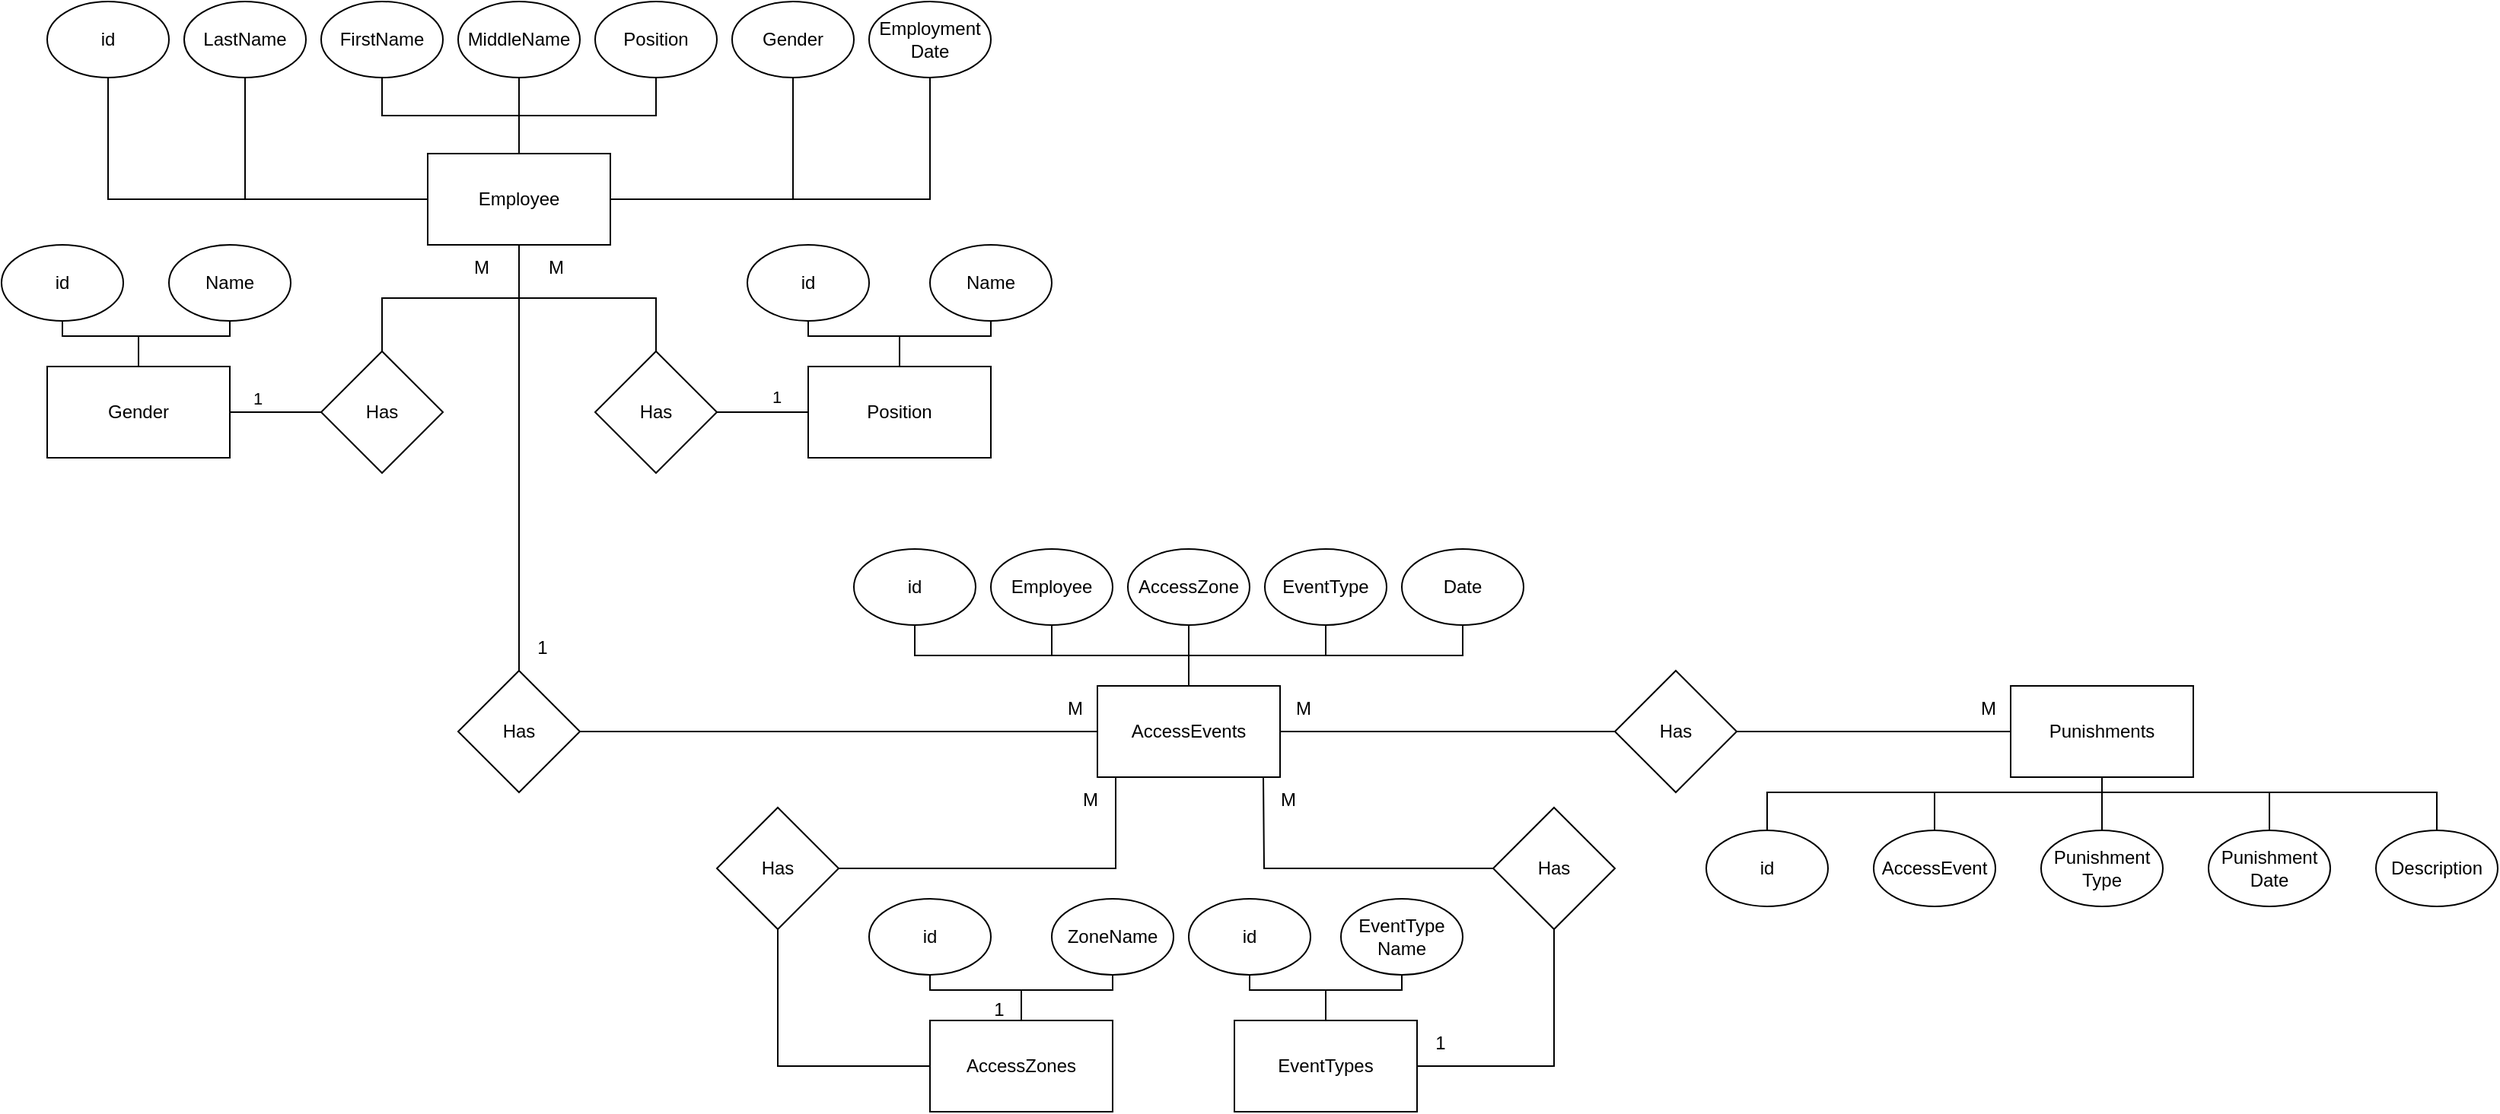 <mxfile version="22.0.8" type="github">
  <diagram name="Страница — 1" id="ruTBbqG2Ntu0pOw1rol_">
    <mxGraphModel dx="2049" dy="1114" grid="0" gridSize="10" guides="0" tooltips="1" connect="1" arrows="1" fold="1" page="1" pageScale="1" pageWidth="827" pageHeight="1169" math="0" shadow="0">
      <root>
        <mxCell id="0" />
        <mxCell id="1" parent="0" />
        <mxCell id="t8yPPD6toRY0862Z4pK3-11" value="id" style="ellipse;whiteSpace=wrap;html=1;" parent="1" vertex="1">
          <mxGeometry x="80" y="120" width="80" height="50" as="geometry" />
        </mxCell>
        <mxCell id="t8yPPD6toRY0862Z4pK3-12" value="LastName" style="ellipse;whiteSpace=wrap;html=1;" parent="1" vertex="1">
          <mxGeometry x="170" y="120" width="80" height="50" as="geometry" />
        </mxCell>
        <mxCell id="t8yPPD6toRY0862Z4pK3-13" value="FirstName" style="ellipse;whiteSpace=wrap;html=1;" parent="1" vertex="1">
          <mxGeometry x="260" y="120" width="80" height="50" as="geometry" />
        </mxCell>
        <mxCell id="t8yPPD6toRY0862Z4pK3-14" value="MiddleName" style="ellipse;whiteSpace=wrap;html=1;" parent="1" vertex="1">
          <mxGeometry x="350" y="120" width="80" height="50" as="geometry" />
        </mxCell>
        <mxCell id="t8yPPD6toRY0862Z4pK3-15" value="Position" style="ellipse;whiteSpace=wrap;html=1;" parent="1" vertex="1">
          <mxGeometry x="440" y="120" width="80" height="50" as="geometry" />
        </mxCell>
        <mxCell id="t8yPPD6toRY0862Z4pK3-16" value="Gender" style="ellipse;whiteSpace=wrap;html=1;" parent="1" vertex="1">
          <mxGeometry x="530" y="120" width="80" height="50" as="geometry" />
        </mxCell>
        <mxCell id="t8yPPD6toRY0862Z4pK3-17" value="Employment&lt;br&gt;Date" style="ellipse;whiteSpace=wrap;html=1;" parent="1" vertex="1">
          <mxGeometry x="620" y="120" width="80" height="50" as="geometry" />
        </mxCell>
        <mxCell id="t8yPPD6toRY0862Z4pK3-20" style="edgeStyle=orthogonalEdgeStyle;rounded=0;orthogonalLoop=1;jettySize=auto;html=1;endArrow=none;endFill=0;" parent="1" source="t8yPPD6toRY0862Z4pK3-18" target="t8yPPD6toRY0862Z4pK3-11" edge="1">
          <mxGeometry relative="1" as="geometry" />
        </mxCell>
        <mxCell id="t8yPPD6toRY0862Z4pK3-22" value="" style="edgeStyle=orthogonalEdgeStyle;rounded=0;orthogonalLoop=1;jettySize=auto;html=1;endArrow=none;endFill=0;" parent="1" source="t8yPPD6toRY0862Z4pK3-18" target="t8yPPD6toRY0862Z4pK3-12" edge="1">
          <mxGeometry relative="1" as="geometry">
            <mxPoint x="400" y="200" as="targetPoint" />
          </mxGeometry>
        </mxCell>
        <mxCell id="t8yPPD6toRY0862Z4pK3-24" value="" style="edgeStyle=orthogonalEdgeStyle;rounded=0;orthogonalLoop=1;jettySize=auto;html=1;endArrow=none;endFill=0;" parent="1" source="t8yPPD6toRY0862Z4pK3-18" target="t8yPPD6toRY0862Z4pK3-13" edge="1">
          <mxGeometry relative="1" as="geometry" />
        </mxCell>
        <mxCell id="t8yPPD6toRY0862Z4pK3-25" style="edgeStyle=orthogonalEdgeStyle;rounded=0;orthogonalLoop=1;jettySize=auto;html=1;endArrow=none;endFill=0;" parent="1" source="t8yPPD6toRY0862Z4pK3-18" target="t8yPPD6toRY0862Z4pK3-14" edge="1">
          <mxGeometry relative="1" as="geometry" />
        </mxCell>
        <mxCell id="t8yPPD6toRY0862Z4pK3-26" style="edgeStyle=orthogonalEdgeStyle;rounded=0;orthogonalLoop=1;jettySize=auto;html=1;endArrow=none;endFill=0;" parent="1" source="t8yPPD6toRY0862Z4pK3-18" target="t8yPPD6toRY0862Z4pK3-15" edge="1">
          <mxGeometry relative="1" as="geometry" />
        </mxCell>
        <mxCell id="t8yPPD6toRY0862Z4pK3-27" style="edgeStyle=orthogonalEdgeStyle;rounded=0;orthogonalLoop=1;jettySize=auto;html=1;endArrow=none;endFill=0;" parent="1" source="t8yPPD6toRY0862Z4pK3-18" target="t8yPPD6toRY0862Z4pK3-16" edge="1">
          <mxGeometry relative="1" as="geometry" />
        </mxCell>
        <mxCell id="t8yPPD6toRY0862Z4pK3-28" style="edgeStyle=orthogonalEdgeStyle;rounded=0;orthogonalLoop=1;jettySize=auto;html=1;endArrow=none;endFill=0;" parent="1" source="t8yPPD6toRY0862Z4pK3-18" target="t8yPPD6toRY0862Z4pK3-17" edge="1">
          <mxGeometry relative="1" as="geometry" />
        </mxCell>
        <mxCell id="t8yPPD6toRY0862Z4pK3-33" style="edgeStyle=orthogonalEdgeStyle;rounded=0;orthogonalLoop=1;jettySize=auto;html=1;endArrow=none;endFill=0;" parent="1" source="t8yPPD6toRY0862Z4pK3-18" target="t8yPPD6toRY0862Z4pK3-32" edge="1">
          <mxGeometry relative="1" as="geometry" />
        </mxCell>
        <mxCell id="t8yPPD6toRY0862Z4pK3-48" style="edgeStyle=orthogonalEdgeStyle;rounded=0;orthogonalLoop=1;jettySize=auto;html=1;endArrow=none;endFill=0;" parent="1" source="t8yPPD6toRY0862Z4pK3-18" target="t8yPPD6toRY0862Z4pK3-47" edge="1">
          <mxGeometry relative="1" as="geometry" />
        </mxCell>
        <mxCell id="t8yPPD6toRY0862Z4pK3-18" value="Employee" style="rounded=0;whiteSpace=wrap;html=1;" parent="1" vertex="1">
          <mxGeometry x="330" y="220" width="120" height="60" as="geometry" />
        </mxCell>
        <mxCell id="t8yPPD6toRY0862Z4pK3-38" style="edgeStyle=orthogonalEdgeStyle;rounded=0;orthogonalLoop=1;jettySize=auto;html=1;endArrow=none;endFill=0;" parent="1" source="t8yPPD6toRY0862Z4pK3-32" target="t8yPPD6toRY0862Z4pK3-37" edge="1">
          <mxGeometry relative="1" as="geometry" />
        </mxCell>
        <mxCell id="t8yPPD6toRY0862Z4pK3-96" value="1" style="edgeLabel;html=1;align=center;verticalAlign=middle;resizable=0;points=[];" parent="t8yPPD6toRY0862Z4pK3-38" vertex="1" connectable="0">
          <mxGeometry x="0.303" relative="1" as="geometry">
            <mxPoint y="-10" as="offset" />
          </mxGeometry>
        </mxCell>
        <mxCell id="t8yPPD6toRY0862Z4pK3-32" value="Has" style="rhombus;whiteSpace=wrap;html=1;" parent="1" vertex="1">
          <mxGeometry x="440" y="350" width="80" height="80" as="geometry" />
        </mxCell>
        <mxCell id="t8yPPD6toRY0862Z4pK3-35" value="id" style="ellipse;whiteSpace=wrap;html=1;" parent="1" vertex="1">
          <mxGeometry x="540" y="280" width="80" height="50" as="geometry" />
        </mxCell>
        <mxCell id="t8yPPD6toRY0862Z4pK3-36" value="Name" style="ellipse;whiteSpace=wrap;html=1;" parent="1" vertex="1">
          <mxGeometry x="660" y="280" width="80" height="50" as="geometry" />
        </mxCell>
        <mxCell id="t8yPPD6toRY0862Z4pK3-39" style="edgeStyle=orthogonalEdgeStyle;rounded=0;orthogonalLoop=1;jettySize=auto;html=1;endArrow=none;endFill=0;" parent="1" source="t8yPPD6toRY0862Z4pK3-37" target="t8yPPD6toRY0862Z4pK3-35" edge="1">
          <mxGeometry relative="1" as="geometry" />
        </mxCell>
        <mxCell id="t8yPPD6toRY0862Z4pK3-40" style="edgeStyle=orthogonalEdgeStyle;rounded=0;orthogonalLoop=1;jettySize=auto;html=1;endArrow=none;endFill=0;" parent="1" source="t8yPPD6toRY0862Z4pK3-37" target="t8yPPD6toRY0862Z4pK3-36" edge="1">
          <mxGeometry relative="1" as="geometry" />
        </mxCell>
        <mxCell id="t8yPPD6toRY0862Z4pK3-37" value="Position" style="rounded=0;whiteSpace=wrap;html=1;" parent="1" vertex="1">
          <mxGeometry x="580" y="360" width="120" height="60" as="geometry" />
        </mxCell>
        <mxCell id="t8yPPD6toRY0862Z4pK3-42" value="id" style="ellipse;whiteSpace=wrap;html=1;" parent="1" vertex="1">
          <mxGeometry x="50" y="280" width="80" height="50" as="geometry" />
        </mxCell>
        <mxCell id="t8yPPD6toRY0862Z4pK3-43" value="Name" style="ellipse;whiteSpace=wrap;html=1;" parent="1" vertex="1">
          <mxGeometry x="160" y="280" width="80" height="50" as="geometry" />
        </mxCell>
        <mxCell id="t8yPPD6toRY0862Z4pK3-45" style="edgeStyle=orthogonalEdgeStyle;rounded=0;orthogonalLoop=1;jettySize=auto;html=1;endArrow=none;endFill=0;" parent="1" source="t8yPPD6toRY0862Z4pK3-44" target="t8yPPD6toRY0862Z4pK3-43" edge="1">
          <mxGeometry relative="1" as="geometry" />
        </mxCell>
        <mxCell id="t8yPPD6toRY0862Z4pK3-46" style="edgeStyle=orthogonalEdgeStyle;rounded=0;orthogonalLoop=1;jettySize=auto;html=1;endArrow=none;endFill=0;" parent="1" source="t8yPPD6toRY0862Z4pK3-44" target="t8yPPD6toRY0862Z4pK3-42" edge="1">
          <mxGeometry relative="1" as="geometry" />
        </mxCell>
        <mxCell id="t8yPPD6toRY0862Z4pK3-44" value="Gender" style="rounded=0;whiteSpace=wrap;html=1;" parent="1" vertex="1">
          <mxGeometry x="80" y="360" width="120" height="60" as="geometry" />
        </mxCell>
        <mxCell id="t8yPPD6toRY0862Z4pK3-49" style="edgeStyle=orthogonalEdgeStyle;rounded=0;orthogonalLoop=1;jettySize=auto;html=1;endArrow=none;endFill=0;" parent="1" source="t8yPPD6toRY0862Z4pK3-47" target="t8yPPD6toRY0862Z4pK3-44" edge="1">
          <mxGeometry relative="1" as="geometry" />
        </mxCell>
        <mxCell id="t8yPPD6toRY0862Z4pK3-47" value="Has" style="rhombus;whiteSpace=wrap;html=1;" parent="1" vertex="1">
          <mxGeometry x="260" y="350" width="80" height="80" as="geometry" />
        </mxCell>
        <mxCell id="t8yPPD6toRY0862Z4pK3-56" style="edgeStyle=orthogonalEdgeStyle;rounded=0;orthogonalLoop=1;jettySize=auto;html=1;endArrow=none;endFill=0;" parent="1" source="t8yPPD6toRY0862Z4pK3-52" target="t8yPPD6toRY0862Z4pK3-53" edge="1">
          <mxGeometry relative="1" as="geometry" />
        </mxCell>
        <mxCell id="t8yPPD6toRY0862Z4pK3-57" style="edgeStyle=orthogonalEdgeStyle;rounded=0;orthogonalLoop=1;jettySize=auto;html=1;endArrow=none;endFill=0;" parent="1" source="t8yPPD6toRY0862Z4pK3-52" target="t8yPPD6toRY0862Z4pK3-54" edge="1">
          <mxGeometry relative="1" as="geometry" />
        </mxCell>
        <mxCell id="t8yPPD6toRY0862Z4pK3-83" style="edgeStyle=orthogonalEdgeStyle;rounded=0;orthogonalLoop=1;jettySize=auto;html=1;endArrow=none;endFill=0;" parent="1" source="t8yPPD6toRY0862Z4pK3-52" target="t8yPPD6toRY0862Z4pK3-80" edge="1">
          <mxGeometry relative="1" as="geometry" />
        </mxCell>
        <mxCell id="t8yPPD6toRY0862Z4pK3-52" value="AccessZones" style="rounded=0;whiteSpace=wrap;html=1;" parent="1" vertex="1">
          <mxGeometry x="660" y="790" width="120" height="60" as="geometry" />
        </mxCell>
        <mxCell id="t8yPPD6toRY0862Z4pK3-53" value="id" style="ellipse;whiteSpace=wrap;html=1;" parent="1" vertex="1">
          <mxGeometry x="620" y="710" width="80" height="50" as="geometry" />
        </mxCell>
        <mxCell id="t8yPPD6toRY0862Z4pK3-54" value="ZoneName" style="ellipse;whiteSpace=wrap;html=1;" parent="1" vertex="1">
          <mxGeometry x="740" y="710" width="80" height="50" as="geometry" />
        </mxCell>
        <mxCell id="t8yPPD6toRY0862Z4pK3-61" style="edgeStyle=orthogonalEdgeStyle;rounded=0;orthogonalLoop=1;jettySize=auto;html=1;endArrow=none;endFill=0;" parent="1" source="t8yPPD6toRY0862Z4pK3-58" target="t8yPPD6toRY0862Z4pK3-59" edge="1">
          <mxGeometry relative="1" as="geometry" />
        </mxCell>
        <mxCell id="t8yPPD6toRY0862Z4pK3-62" style="edgeStyle=orthogonalEdgeStyle;rounded=0;orthogonalLoop=1;jettySize=auto;html=1;endArrow=none;endFill=0;" parent="1" source="t8yPPD6toRY0862Z4pK3-58" target="t8yPPD6toRY0862Z4pK3-60" edge="1">
          <mxGeometry relative="1" as="geometry" />
        </mxCell>
        <mxCell id="t8yPPD6toRY0862Z4pK3-85" style="edgeStyle=orthogonalEdgeStyle;rounded=0;orthogonalLoop=1;jettySize=auto;html=1;endArrow=none;endFill=0;" parent="1" source="t8yPPD6toRY0862Z4pK3-58" target="t8yPPD6toRY0862Z4pK3-84" edge="1">
          <mxGeometry relative="1" as="geometry" />
        </mxCell>
        <mxCell id="t8yPPD6toRY0862Z4pK3-58" value="EventTypes" style="rounded=0;whiteSpace=wrap;html=1;" parent="1" vertex="1">
          <mxGeometry x="860" y="790" width="120" height="60" as="geometry" />
        </mxCell>
        <mxCell id="t8yPPD6toRY0862Z4pK3-59" value="id" style="ellipse;whiteSpace=wrap;html=1;" parent="1" vertex="1">
          <mxGeometry x="830" y="710" width="80" height="50" as="geometry" />
        </mxCell>
        <mxCell id="t8yPPD6toRY0862Z4pK3-60" value="EventType&lt;br&gt;Name" style="ellipse;whiteSpace=wrap;html=1;" parent="1" vertex="1">
          <mxGeometry x="930" y="710" width="80" height="50" as="geometry" />
        </mxCell>
        <mxCell id="rt4eECdTH0aRAMeesFOD-6" style="edgeStyle=orthogonalEdgeStyle;rounded=0;orthogonalLoop=1;jettySize=auto;html=1;endArrow=none;endFill=0;" parent="1" source="t8yPPD6toRY0862Z4pK3-63" target="t8yPPD6toRY0862Z4pK3-66" edge="1">
          <mxGeometry relative="1" as="geometry">
            <Array as="points">
              <mxPoint x="830" y="550" />
              <mxPoint x="830" y="550" />
            </Array>
          </mxGeometry>
        </mxCell>
        <mxCell id="rt4eECdTH0aRAMeesFOD-7" style="edgeStyle=orthogonalEdgeStyle;rounded=0;orthogonalLoop=1;jettySize=auto;html=1;entryX=0.5;entryY=1;entryDx=0;entryDy=0;endArrow=none;endFill=0;" parent="1" source="t8yPPD6toRY0862Z4pK3-63" target="t8yPPD6toRY0862Z4pK3-65" edge="1">
          <mxGeometry relative="1" as="geometry" />
        </mxCell>
        <mxCell id="rt4eECdTH0aRAMeesFOD-8" style="edgeStyle=orthogonalEdgeStyle;rounded=0;orthogonalLoop=1;jettySize=auto;html=1;endArrow=none;endFill=0;" parent="1" source="t8yPPD6toRY0862Z4pK3-63" target="t8yPPD6toRY0862Z4pK3-64" edge="1">
          <mxGeometry relative="1" as="geometry">
            <Array as="points">
              <mxPoint x="830" y="550" />
              <mxPoint x="650" y="550" />
            </Array>
          </mxGeometry>
        </mxCell>
        <mxCell id="rt4eECdTH0aRAMeesFOD-9" style="edgeStyle=orthogonalEdgeStyle;rounded=0;orthogonalLoop=1;jettySize=auto;html=1;endArrow=none;endFill=0;" parent="1" source="t8yPPD6toRY0862Z4pK3-63" target="t8yPPD6toRY0862Z4pK3-67" edge="1">
          <mxGeometry relative="1" as="geometry" />
        </mxCell>
        <mxCell id="rt4eECdTH0aRAMeesFOD-10" style="edgeStyle=orthogonalEdgeStyle;rounded=0;orthogonalLoop=1;jettySize=auto;html=1;endArrow=none;endFill=0;" parent="1" source="t8yPPD6toRY0862Z4pK3-63" target="t8yPPD6toRY0862Z4pK3-68" edge="1">
          <mxGeometry relative="1" as="geometry">
            <Array as="points">
              <mxPoint x="830" y="550" />
              <mxPoint x="1010" y="550" />
            </Array>
          </mxGeometry>
        </mxCell>
        <mxCell id="rt4eECdTH0aRAMeesFOD-22" style="edgeStyle=orthogonalEdgeStyle;rounded=0;orthogonalLoop=1;jettySize=auto;html=1;endArrow=none;endFill=0;" parent="1" source="t8yPPD6toRY0862Z4pK3-63" edge="1">
          <mxGeometry relative="1" as="geometry">
            <mxPoint x="1110" y="600.0" as="targetPoint" />
          </mxGeometry>
        </mxCell>
        <mxCell id="t8yPPD6toRY0862Z4pK3-63" value="AccessEvents" style="rounded=0;whiteSpace=wrap;html=1;" parent="1" vertex="1">
          <mxGeometry x="770" y="570" width="120" height="60" as="geometry" />
        </mxCell>
        <mxCell id="t8yPPD6toRY0862Z4pK3-64" value="id" style="ellipse;whiteSpace=wrap;html=1;" parent="1" vertex="1">
          <mxGeometry x="610" y="480" width="80" height="50" as="geometry" />
        </mxCell>
        <mxCell id="t8yPPD6toRY0862Z4pK3-65" value="Employee" style="ellipse;whiteSpace=wrap;html=1;" parent="1" vertex="1">
          <mxGeometry x="700" y="480" width="80" height="50" as="geometry" />
        </mxCell>
        <mxCell id="t8yPPD6toRY0862Z4pK3-66" value="AccessZone" style="ellipse;whiteSpace=wrap;html=1;" parent="1" vertex="1">
          <mxGeometry x="790" y="480" width="80" height="50" as="geometry" />
        </mxCell>
        <mxCell id="t8yPPD6toRY0862Z4pK3-67" value="EventType" style="ellipse;whiteSpace=wrap;html=1;" parent="1" vertex="1">
          <mxGeometry x="880" y="480" width="80" height="50" as="geometry" />
        </mxCell>
        <mxCell id="t8yPPD6toRY0862Z4pK3-68" value="Date" style="ellipse;whiteSpace=wrap;html=1;" parent="1" vertex="1">
          <mxGeometry x="970" y="480" width="80" height="50" as="geometry" />
        </mxCell>
        <mxCell id="t8yPPD6toRY0862Z4pK3-76" style="edgeStyle=orthogonalEdgeStyle;rounded=0;orthogonalLoop=1;jettySize=auto;html=1;endArrow=none;endFill=0;" parent="1" source="t8yPPD6toRY0862Z4pK3-75" target="t8yPPD6toRY0862Z4pK3-18" edge="1">
          <mxGeometry relative="1" as="geometry" />
        </mxCell>
        <mxCell id="t8yPPD6toRY0862Z4pK3-79" style="edgeStyle=orthogonalEdgeStyle;rounded=0;orthogonalLoop=1;jettySize=auto;html=1;endArrow=none;endFill=0;" parent="1" source="t8yPPD6toRY0862Z4pK3-75" target="t8yPPD6toRY0862Z4pK3-63" edge="1">
          <mxGeometry relative="1" as="geometry">
            <mxPoint x="390" y="690" as="targetPoint" />
          </mxGeometry>
        </mxCell>
        <mxCell id="t8yPPD6toRY0862Z4pK3-75" value="Has" style="rhombus;whiteSpace=wrap;html=1;" parent="1" vertex="1">
          <mxGeometry x="350" y="560" width="80" height="80" as="geometry" />
        </mxCell>
        <mxCell id="t8yPPD6toRY0862Z4pK3-81" style="edgeStyle=orthogonalEdgeStyle;rounded=0;orthogonalLoop=1;jettySize=auto;html=1;endArrow=none;endFill=0;exitX=1;exitY=0.5;exitDx=0;exitDy=0;" parent="1" source="t8yPPD6toRY0862Z4pK3-80" edge="1">
          <mxGeometry relative="1" as="geometry">
            <mxPoint x="780" y="630" as="targetPoint" />
            <mxPoint x="680" y="690" as="sourcePoint" />
            <Array as="points">
              <mxPoint x="782" y="690" />
            </Array>
          </mxGeometry>
        </mxCell>
        <mxCell id="t8yPPD6toRY0862Z4pK3-80" value="Has" style="rhombus;whiteSpace=wrap;html=1;" parent="1" vertex="1">
          <mxGeometry x="520" y="650" width="80" height="80" as="geometry" />
        </mxCell>
        <mxCell id="t8yPPD6toRY0862Z4pK3-86" style="edgeStyle=orthogonalEdgeStyle;rounded=0;orthogonalLoop=1;jettySize=auto;html=1;endArrow=none;endFill=0;" parent="1" source="t8yPPD6toRY0862Z4pK3-84" edge="1">
          <mxGeometry relative="1" as="geometry">
            <mxPoint x="879" y="630" as="targetPoint" />
          </mxGeometry>
        </mxCell>
        <mxCell id="t8yPPD6toRY0862Z4pK3-84" value="Has" style="rhombus;whiteSpace=wrap;html=1;" parent="1" vertex="1">
          <mxGeometry x="1030" y="650" width="80" height="80" as="geometry" />
        </mxCell>
        <mxCell id="t8yPPD6toRY0862Z4pK3-97" value="1" style="edgeLabel;html=1;align=center;verticalAlign=middle;resizable=0;points=[];" parent="1" vertex="1" connectable="0">
          <mxGeometry x="569.13" y="390" as="geometry">
            <mxPoint x="-351" y="-9" as="offset" />
          </mxGeometry>
        </mxCell>
        <mxCell id="t8yPPD6toRY0862Z4pK3-98" value="М" style="text;html=1;align=center;verticalAlign=middle;resizable=0;points=[];autosize=1;strokeColor=none;fillColor=none;" parent="1" vertex="1">
          <mxGeometry x="350" y="280" width="30" height="30" as="geometry" />
        </mxCell>
        <mxCell id="t8yPPD6toRY0862Z4pK3-100" value="1" style="text;html=1;align=center;verticalAlign=middle;resizable=0;points=[];autosize=1;strokeColor=none;fillColor=none;" parent="1" vertex="1">
          <mxGeometry x="690" y="768" width="30" height="30" as="geometry" />
        </mxCell>
        <mxCell id="t8yPPD6toRY0862Z4pK3-102" value="1" style="text;html=1;align=center;verticalAlign=middle;resizable=0;points=[];autosize=1;strokeColor=none;fillColor=none;" parent="1" vertex="1">
          <mxGeometry x="980" y="790" width="30" height="30" as="geometry" />
        </mxCell>
        <mxCell id="t8yPPD6toRY0862Z4pK3-104" value="1" style="text;html=1;align=center;verticalAlign=middle;resizable=0;points=[];autosize=1;strokeColor=none;fillColor=none;" parent="1" vertex="1">
          <mxGeometry x="390" y="530" width="30" height="30" as="geometry" />
        </mxCell>
        <mxCell id="t8yPPD6toRY0862Z4pK3-105" value="М" style="text;html=1;align=center;verticalAlign=middle;resizable=0;points=[];autosize=1;strokeColor=none;fillColor=none;" parent="1" vertex="1">
          <mxGeometry x="399" y="280" width="30" height="30" as="geometry" />
        </mxCell>
        <mxCell id="rt4eECdTH0aRAMeesFOD-16" style="edgeStyle=orthogonalEdgeStyle;rounded=0;orthogonalLoop=1;jettySize=auto;html=1;entryX=0.5;entryY=0;entryDx=0;entryDy=0;endArrow=none;endFill=0;" parent="1" source="rt4eECdTH0aRAMeesFOD-1" target="rt4eECdTH0aRAMeesFOD-5" edge="1">
          <mxGeometry relative="1" as="geometry" />
        </mxCell>
        <mxCell id="rt4eECdTH0aRAMeesFOD-17" style="edgeStyle=orthogonalEdgeStyle;rounded=0;orthogonalLoop=1;jettySize=auto;html=1;entryX=0.5;entryY=0;entryDx=0;entryDy=0;endArrow=none;endFill=0;" parent="1" source="rt4eECdTH0aRAMeesFOD-1" target="rt4eECdTH0aRAMeesFOD-4" edge="1">
          <mxGeometry relative="1" as="geometry">
            <Array as="points">
              <mxPoint x="1430" y="640" />
              <mxPoint x="1320" y="640" />
            </Array>
          </mxGeometry>
        </mxCell>
        <mxCell id="rt4eECdTH0aRAMeesFOD-18" style="edgeStyle=orthogonalEdgeStyle;rounded=0;orthogonalLoop=1;jettySize=auto;html=1;endArrow=none;endFill=0;" parent="1" source="rt4eECdTH0aRAMeesFOD-1" target="rt4eECdTH0aRAMeesFOD-3" edge="1">
          <mxGeometry relative="1" as="geometry">
            <Array as="points">
              <mxPoint x="1430" y="640" />
              <mxPoint x="1210" y="640" />
            </Array>
          </mxGeometry>
        </mxCell>
        <mxCell id="rt4eECdTH0aRAMeesFOD-19" style="edgeStyle=orthogonalEdgeStyle;rounded=0;orthogonalLoop=1;jettySize=auto;html=1;endArrow=none;endFill=0;" parent="1" source="rt4eECdTH0aRAMeesFOD-1" target="rt4eECdTH0aRAMeesFOD-13" edge="1">
          <mxGeometry relative="1" as="geometry">
            <Array as="points">
              <mxPoint x="1430" y="640" />
              <mxPoint x="1540" y="640" />
            </Array>
          </mxGeometry>
        </mxCell>
        <mxCell id="rt4eECdTH0aRAMeesFOD-21" style="edgeStyle=orthogonalEdgeStyle;rounded=0;orthogonalLoop=1;jettySize=auto;html=1;endArrow=none;endFill=0;" parent="1" source="rt4eECdTH0aRAMeesFOD-1" target="rt4eECdTH0aRAMeesFOD-14" edge="1">
          <mxGeometry relative="1" as="geometry">
            <Array as="points">
              <mxPoint x="1430" y="640" />
              <mxPoint x="1650" y="640" />
            </Array>
          </mxGeometry>
        </mxCell>
        <mxCell id="rt4eECdTH0aRAMeesFOD-1" value="Punishments" style="rounded=0;whiteSpace=wrap;html=1;" parent="1" vertex="1">
          <mxGeometry x="1370" y="570" width="120" height="60" as="geometry" />
        </mxCell>
        <mxCell id="rt4eECdTH0aRAMeesFOD-3" value="id" style="ellipse;whiteSpace=wrap;html=1;" parent="1" vertex="1">
          <mxGeometry x="1170" y="665" width="80" height="50" as="geometry" />
        </mxCell>
        <mxCell id="rt4eECdTH0aRAMeesFOD-4" value="AccessEvent" style="ellipse;whiteSpace=wrap;html=1;" parent="1" vertex="1">
          <mxGeometry x="1280" y="665" width="80" height="50" as="geometry" />
        </mxCell>
        <mxCell id="rt4eECdTH0aRAMeesFOD-5" value="Punishment&lt;br&gt;Type" style="ellipse;whiteSpace=wrap;html=1;" parent="1" vertex="1">
          <mxGeometry x="1390" y="665" width="80" height="50" as="geometry" />
        </mxCell>
        <mxCell id="rt4eECdTH0aRAMeesFOD-13" value="Punishment&lt;br&gt;Date" style="ellipse;whiteSpace=wrap;html=1;" parent="1" vertex="1">
          <mxGeometry x="1500" y="665" width="80" height="50" as="geometry" />
        </mxCell>
        <mxCell id="rt4eECdTH0aRAMeesFOD-14" value="Description" style="ellipse;whiteSpace=wrap;html=1;" parent="1" vertex="1">
          <mxGeometry x="1610" y="665" width="80" height="50" as="geometry" />
        </mxCell>
        <mxCell id="rt4eECdTH0aRAMeesFOD-24" style="edgeStyle=orthogonalEdgeStyle;rounded=0;orthogonalLoop=1;jettySize=auto;html=1;endArrow=none;endFill=0;" parent="1" source="rt4eECdTH0aRAMeesFOD-23" target="rt4eECdTH0aRAMeesFOD-1" edge="1">
          <mxGeometry relative="1" as="geometry" />
        </mxCell>
        <mxCell id="rt4eECdTH0aRAMeesFOD-23" value="Has" style="rhombus;whiteSpace=wrap;html=1;" parent="1" vertex="1">
          <mxGeometry x="1110" y="560" width="80" height="80" as="geometry" />
        </mxCell>
        <mxCell id="rt4eECdTH0aRAMeesFOD-30" value="М" style="text;html=1;align=center;verticalAlign=middle;resizable=0;points=[];autosize=1;strokeColor=none;fillColor=none;" parent="1" vertex="1">
          <mxGeometry x="890" y="570" width="30" height="30" as="geometry" />
        </mxCell>
        <mxCell id="rt4eECdTH0aRAMeesFOD-31" value="М" style="text;html=1;align=center;verticalAlign=middle;resizable=0;points=[];autosize=1;strokeColor=none;fillColor=none;" parent="1" vertex="1">
          <mxGeometry x="1340" y="570" width="30" height="30" as="geometry" />
        </mxCell>
        <mxCell id="rt4eECdTH0aRAMeesFOD-33" value="М" style="text;html=1;align=center;verticalAlign=middle;resizable=0;points=[];autosize=1;strokeColor=none;fillColor=none;" parent="1" vertex="1">
          <mxGeometry x="880" y="630" width="30" height="30" as="geometry" />
        </mxCell>
        <mxCell id="rt4eECdTH0aRAMeesFOD-36" value="М" style="text;html=1;align=center;verticalAlign=middle;resizable=0;points=[];autosize=1;strokeColor=none;fillColor=none;" parent="1" vertex="1">
          <mxGeometry x="750" y="630" width="30" height="30" as="geometry" />
        </mxCell>
        <mxCell id="rt4eECdTH0aRAMeesFOD-37" value="М" style="text;html=1;align=center;verticalAlign=middle;resizable=0;points=[];autosize=1;strokeColor=none;fillColor=none;" parent="1" vertex="1">
          <mxGeometry x="740" y="570" width="30" height="30" as="geometry" />
        </mxCell>
      </root>
    </mxGraphModel>
  </diagram>
</mxfile>
